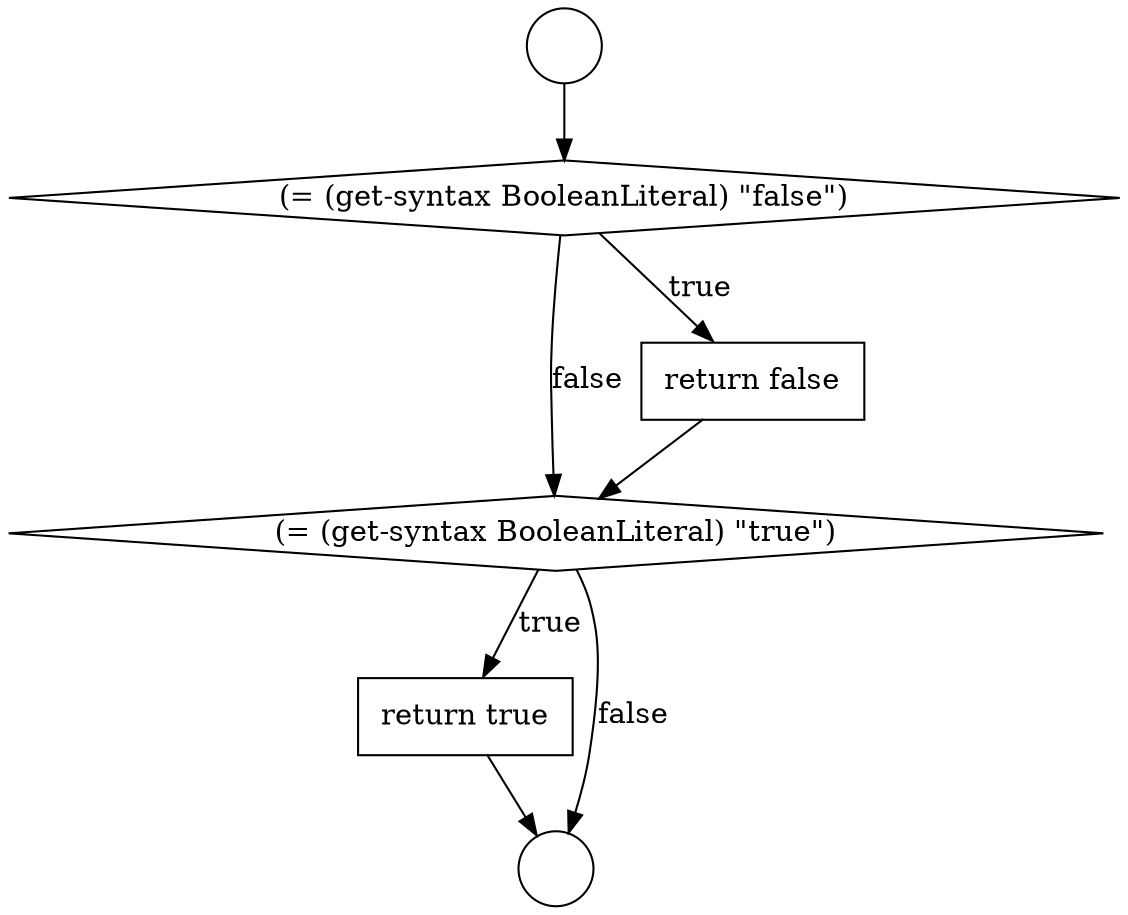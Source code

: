 digraph {
  node3308 [shape=none, margin=0, label=<<font color="black">
    <table border="0" cellborder="1" cellspacing="0" cellpadding="10">
      <tr><td align="left">return true</td></tr>
    </table>
  </font>> color="black" fillcolor="white" style=filled]
  node3303 [shape=circle label=" " color="black" fillcolor="white" style=filled]
  node3307 [shape=diamond, label=<<font color="black">(= (get-syntax BooleanLiteral) &quot;true&quot;)</font>> color="black" fillcolor="white" style=filled]
  node3306 [shape=none, margin=0, label=<<font color="black">
    <table border="0" cellborder="1" cellspacing="0" cellpadding="10">
      <tr><td align="left">return false</td></tr>
    </table>
  </font>> color="black" fillcolor="white" style=filled]
  node3304 [shape=circle label=" " color="black" fillcolor="white" style=filled]
  node3305 [shape=diamond, label=<<font color="black">(= (get-syntax BooleanLiteral) &quot;false&quot;)</font>> color="black" fillcolor="white" style=filled]
  node3306 -> node3307 [ color="black"]
  node3305 -> node3306 [label=<<font color="black">true</font>> color="black"]
  node3305 -> node3307 [label=<<font color="black">false</font>> color="black"]
  node3303 -> node3305 [ color="black"]
  node3307 -> node3308 [label=<<font color="black">true</font>> color="black"]
  node3307 -> node3304 [label=<<font color="black">false</font>> color="black"]
  node3308 -> node3304 [ color="black"]
}
